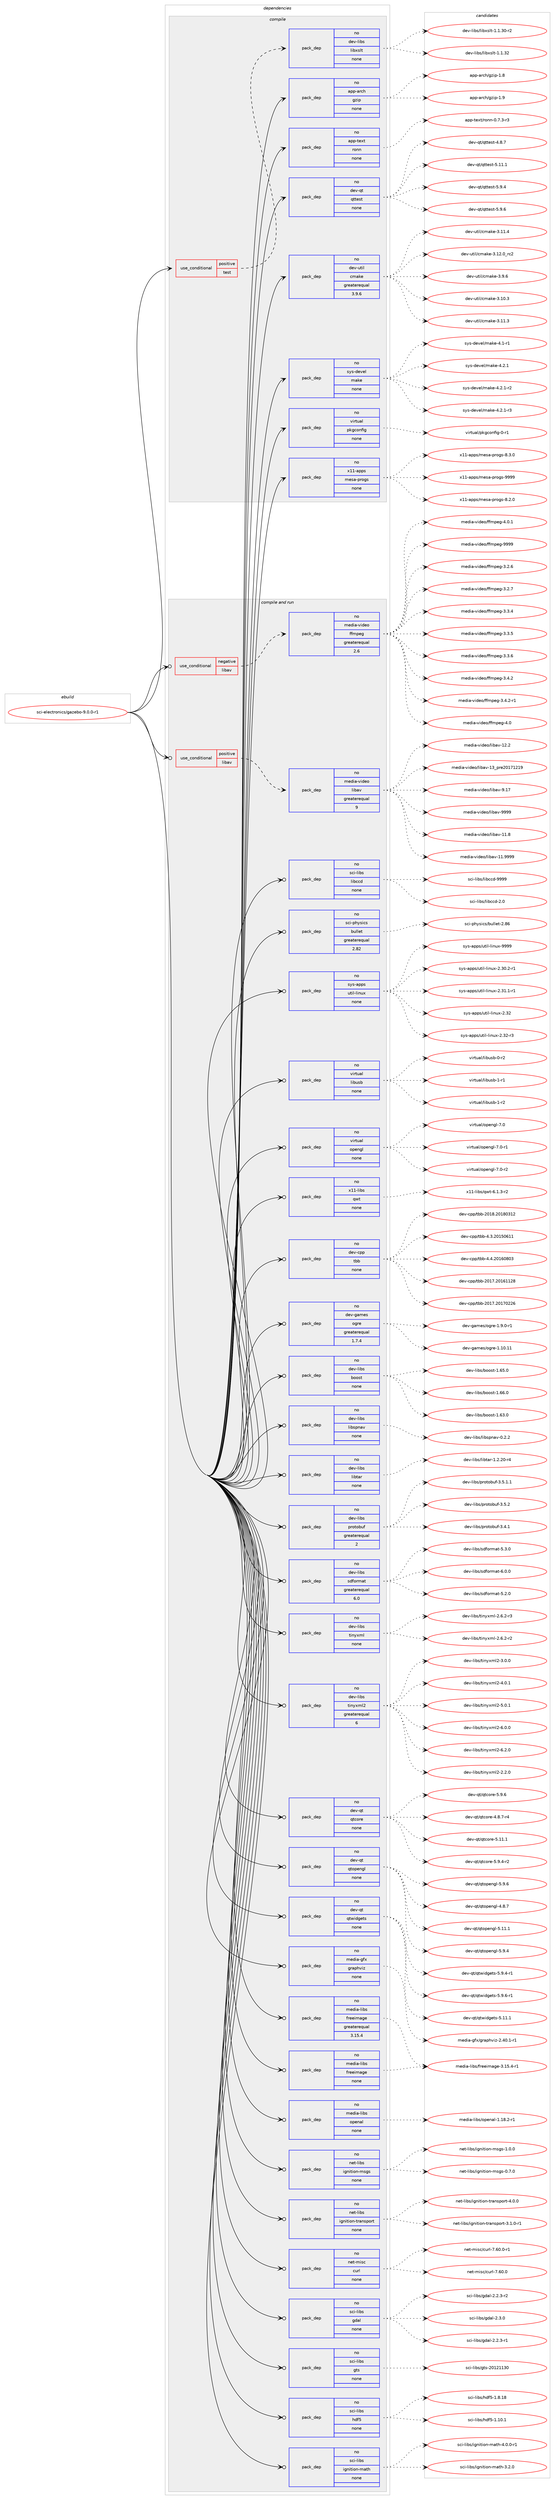 digraph prolog {

# *************
# Graph options
# *************

newrank=true;
concentrate=true;
compound=true;
graph [rankdir=LR,fontname=Helvetica,fontsize=10,ranksep=1.5];#, ranksep=2.5, nodesep=0.2];
edge  [arrowhead=vee];
node  [fontname=Helvetica,fontsize=10];

# **********
# The ebuild
# **********

subgraph cluster_leftcol {
color=gray;
rank=same;
label=<<i>ebuild</i>>;
id [label="sci-electronics/gazebo-9.0.0-r1", color=red, width=4, href="../sci-electronics/gazebo-9.0.0-r1.svg"];
}

# ****************
# The dependencies
# ****************

subgraph cluster_midcol {
color=gray;
label=<<i>dependencies</i>>;
subgraph cluster_compile {
fillcolor="#eeeeee";
style=filled;
label=<<i>compile</i>>;
subgraph cond611 {
dependency2149 [label=<<TABLE BORDER="0" CELLBORDER="1" CELLSPACING="0" CELLPADDING="4"><TR><TD ROWSPAN="3" CELLPADDING="10">use_conditional</TD></TR><TR><TD>positive</TD></TR><TR><TD>test</TD></TR></TABLE>>, shape=none, color=red];
subgraph pack1504 {
dependency2150 [label=<<TABLE BORDER="0" CELLBORDER="1" CELLSPACING="0" CELLPADDING="4" WIDTH="220"><TR><TD ROWSPAN="6" CELLPADDING="30">pack_dep</TD></TR><TR><TD WIDTH="110">no</TD></TR><TR><TD>dev-libs</TD></TR><TR><TD>libxslt</TD></TR><TR><TD>none</TD></TR><TR><TD></TD></TR></TABLE>>, shape=none, color=blue];
}
dependency2149:e -> dependency2150:w [weight=20,style="dashed",arrowhead="vee"];
}
id:e -> dependency2149:w [weight=20,style="solid",arrowhead="vee"];
subgraph pack1505 {
dependency2151 [label=<<TABLE BORDER="0" CELLBORDER="1" CELLSPACING="0" CELLPADDING="4" WIDTH="220"><TR><TD ROWSPAN="6" CELLPADDING="30">pack_dep</TD></TR><TR><TD WIDTH="110">no</TD></TR><TR><TD>app-arch</TD></TR><TR><TD>gzip</TD></TR><TR><TD>none</TD></TR><TR><TD></TD></TR></TABLE>>, shape=none, color=blue];
}
id:e -> dependency2151:w [weight=20,style="solid",arrowhead="vee"];
subgraph pack1506 {
dependency2152 [label=<<TABLE BORDER="0" CELLBORDER="1" CELLSPACING="0" CELLPADDING="4" WIDTH="220"><TR><TD ROWSPAN="6" CELLPADDING="30">pack_dep</TD></TR><TR><TD WIDTH="110">no</TD></TR><TR><TD>app-text</TD></TR><TR><TD>ronn</TD></TR><TR><TD>none</TD></TR><TR><TD></TD></TR></TABLE>>, shape=none, color=blue];
}
id:e -> dependency2152:w [weight=20,style="solid",arrowhead="vee"];
subgraph pack1507 {
dependency2153 [label=<<TABLE BORDER="0" CELLBORDER="1" CELLSPACING="0" CELLPADDING="4" WIDTH="220"><TR><TD ROWSPAN="6" CELLPADDING="30">pack_dep</TD></TR><TR><TD WIDTH="110">no</TD></TR><TR><TD>dev-qt</TD></TR><TR><TD>qttest</TD></TR><TR><TD>none</TD></TR><TR><TD></TD></TR></TABLE>>, shape=none, color=blue];
}
id:e -> dependency2153:w [weight=20,style="solid",arrowhead="vee"];
subgraph pack1508 {
dependency2154 [label=<<TABLE BORDER="0" CELLBORDER="1" CELLSPACING="0" CELLPADDING="4" WIDTH="220"><TR><TD ROWSPAN="6" CELLPADDING="30">pack_dep</TD></TR><TR><TD WIDTH="110">no</TD></TR><TR><TD>dev-util</TD></TR><TR><TD>cmake</TD></TR><TR><TD>greaterequal</TD></TR><TR><TD>3.9.6</TD></TR></TABLE>>, shape=none, color=blue];
}
id:e -> dependency2154:w [weight=20,style="solid",arrowhead="vee"];
subgraph pack1509 {
dependency2155 [label=<<TABLE BORDER="0" CELLBORDER="1" CELLSPACING="0" CELLPADDING="4" WIDTH="220"><TR><TD ROWSPAN="6" CELLPADDING="30">pack_dep</TD></TR><TR><TD WIDTH="110">no</TD></TR><TR><TD>sys-devel</TD></TR><TR><TD>make</TD></TR><TR><TD>none</TD></TR><TR><TD></TD></TR></TABLE>>, shape=none, color=blue];
}
id:e -> dependency2155:w [weight=20,style="solid",arrowhead="vee"];
subgraph pack1510 {
dependency2156 [label=<<TABLE BORDER="0" CELLBORDER="1" CELLSPACING="0" CELLPADDING="4" WIDTH="220"><TR><TD ROWSPAN="6" CELLPADDING="30">pack_dep</TD></TR><TR><TD WIDTH="110">no</TD></TR><TR><TD>virtual</TD></TR><TR><TD>pkgconfig</TD></TR><TR><TD>none</TD></TR><TR><TD></TD></TR></TABLE>>, shape=none, color=blue];
}
id:e -> dependency2156:w [weight=20,style="solid",arrowhead="vee"];
subgraph pack1511 {
dependency2157 [label=<<TABLE BORDER="0" CELLBORDER="1" CELLSPACING="0" CELLPADDING="4" WIDTH="220"><TR><TD ROWSPAN="6" CELLPADDING="30">pack_dep</TD></TR><TR><TD WIDTH="110">no</TD></TR><TR><TD>x11-apps</TD></TR><TR><TD>mesa-progs</TD></TR><TR><TD>none</TD></TR><TR><TD></TD></TR></TABLE>>, shape=none, color=blue];
}
id:e -> dependency2157:w [weight=20,style="solid",arrowhead="vee"];
}
subgraph cluster_compileandrun {
fillcolor="#eeeeee";
style=filled;
label=<<i>compile and run</i>>;
subgraph cond612 {
dependency2158 [label=<<TABLE BORDER="0" CELLBORDER="1" CELLSPACING="0" CELLPADDING="4"><TR><TD ROWSPAN="3" CELLPADDING="10">use_conditional</TD></TR><TR><TD>negative</TD></TR><TR><TD>libav</TD></TR></TABLE>>, shape=none, color=red];
subgraph pack1512 {
dependency2159 [label=<<TABLE BORDER="0" CELLBORDER="1" CELLSPACING="0" CELLPADDING="4" WIDTH="220"><TR><TD ROWSPAN="6" CELLPADDING="30">pack_dep</TD></TR><TR><TD WIDTH="110">no</TD></TR><TR><TD>media-video</TD></TR><TR><TD>ffmpeg</TD></TR><TR><TD>greaterequal</TD></TR><TR><TD>2.6</TD></TR></TABLE>>, shape=none, color=blue];
}
dependency2158:e -> dependency2159:w [weight=20,style="dashed",arrowhead="vee"];
}
id:e -> dependency2158:w [weight=20,style="solid",arrowhead="odotvee"];
subgraph cond613 {
dependency2160 [label=<<TABLE BORDER="0" CELLBORDER="1" CELLSPACING="0" CELLPADDING="4"><TR><TD ROWSPAN="3" CELLPADDING="10">use_conditional</TD></TR><TR><TD>positive</TD></TR><TR><TD>libav</TD></TR></TABLE>>, shape=none, color=red];
subgraph pack1513 {
dependency2161 [label=<<TABLE BORDER="0" CELLBORDER="1" CELLSPACING="0" CELLPADDING="4" WIDTH="220"><TR><TD ROWSPAN="6" CELLPADDING="30">pack_dep</TD></TR><TR><TD WIDTH="110">no</TD></TR><TR><TD>media-video</TD></TR><TR><TD>libav</TD></TR><TR><TD>greaterequal</TD></TR><TR><TD>9</TD></TR></TABLE>>, shape=none, color=blue];
}
dependency2160:e -> dependency2161:w [weight=20,style="dashed",arrowhead="vee"];
}
id:e -> dependency2160:w [weight=20,style="solid",arrowhead="odotvee"];
subgraph pack1514 {
dependency2162 [label=<<TABLE BORDER="0" CELLBORDER="1" CELLSPACING="0" CELLPADDING="4" WIDTH="220"><TR><TD ROWSPAN="6" CELLPADDING="30">pack_dep</TD></TR><TR><TD WIDTH="110">no</TD></TR><TR><TD>dev-cpp</TD></TR><TR><TD>tbb</TD></TR><TR><TD>none</TD></TR><TR><TD></TD></TR></TABLE>>, shape=none, color=blue];
}
id:e -> dependency2162:w [weight=20,style="solid",arrowhead="odotvee"];
subgraph pack1515 {
dependency2163 [label=<<TABLE BORDER="0" CELLBORDER="1" CELLSPACING="0" CELLPADDING="4" WIDTH="220"><TR><TD ROWSPAN="6" CELLPADDING="30">pack_dep</TD></TR><TR><TD WIDTH="110">no</TD></TR><TR><TD>dev-games</TD></TR><TR><TD>ogre</TD></TR><TR><TD>greaterequal</TD></TR><TR><TD>1.7.4</TD></TR></TABLE>>, shape=none, color=blue];
}
id:e -> dependency2163:w [weight=20,style="solid",arrowhead="odotvee"];
subgraph pack1516 {
dependency2164 [label=<<TABLE BORDER="0" CELLBORDER="1" CELLSPACING="0" CELLPADDING="4" WIDTH="220"><TR><TD ROWSPAN="6" CELLPADDING="30">pack_dep</TD></TR><TR><TD WIDTH="110">no</TD></TR><TR><TD>dev-libs</TD></TR><TR><TD>boost</TD></TR><TR><TD>none</TD></TR><TR><TD></TD></TR></TABLE>>, shape=none, color=blue];
}
id:e -> dependency2164:w [weight=20,style="solid",arrowhead="odotvee"];
subgraph pack1517 {
dependency2165 [label=<<TABLE BORDER="0" CELLBORDER="1" CELLSPACING="0" CELLPADDING="4" WIDTH="220"><TR><TD ROWSPAN="6" CELLPADDING="30">pack_dep</TD></TR><TR><TD WIDTH="110">no</TD></TR><TR><TD>dev-libs</TD></TR><TR><TD>libspnav</TD></TR><TR><TD>none</TD></TR><TR><TD></TD></TR></TABLE>>, shape=none, color=blue];
}
id:e -> dependency2165:w [weight=20,style="solid",arrowhead="odotvee"];
subgraph pack1518 {
dependency2166 [label=<<TABLE BORDER="0" CELLBORDER="1" CELLSPACING="0" CELLPADDING="4" WIDTH="220"><TR><TD ROWSPAN="6" CELLPADDING="30">pack_dep</TD></TR><TR><TD WIDTH="110">no</TD></TR><TR><TD>dev-libs</TD></TR><TR><TD>libtar</TD></TR><TR><TD>none</TD></TR><TR><TD></TD></TR></TABLE>>, shape=none, color=blue];
}
id:e -> dependency2166:w [weight=20,style="solid",arrowhead="odotvee"];
subgraph pack1519 {
dependency2167 [label=<<TABLE BORDER="0" CELLBORDER="1" CELLSPACING="0" CELLPADDING="4" WIDTH="220"><TR><TD ROWSPAN="6" CELLPADDING="30">pack_dep</TD></TR><TR><TD WIDTH="110">no</TD></TR><TR><TD>dev-libs</TD></TR><TR><TD>protobuf</TD></TR><TR><TD>greaterequal</TD></TR><TR><TD>2</TD></TR></TABLE>>, shape=none, color=blue];
}
id:e -> dependency2167:w [weight=20,style="solid",arrowhead="odotvee"];
subgraph pack1520 {
dependency2168 [label=<<TABLE BORDER="0" CELLBORDER="1" CELLSPACING="0" CELLPADDING="4" WIDTH="220"><TR><TD ROWSPAN="6" CELLPADDING="30">pack_dep</TD></TR><TR><TD WIDTH="110">no</TD></TR><TR><TD>dev-libs</TD></TR><TR><TD>sdformat</TD></TR><TR><TD>greaterequal</TD></TR><TR><TD>6.0</TD></TR></TABLE>>, shape=none, color=blue];
}
id:e -> dependency2168:w [weight=20,style="solid",arrowhead="odotvee"];
subgraph pack1521 {
dependency2169 [label=<<TABLE BORDER="0" CELLBORDER="1" CELLSPACING="0" CELLPADDING="4" WIDTH="220"><TR><TD ROWSPAN="6" CELLPADDING="30">pack_dep</TD></TR><TR><TD WIDTH="110">no</TD></TR><TR><TD>dev-libs</TD></TR><TR><TD>tinyxml</TD></TR><TR><TD>none</TD></TR><TR><TD></TD></TR></TABLE>>, shape=none, color=blue];
}
id:e -> dependency2169:w [weight=20,style="solid",arrowhead="odotvee"];
subgraph pack1522 {
dependency2170 [label=<<TABLE BORDER="0" CELLBORDER="1" CELLSPACING="0" CELLPADDING="4" WIDTH="220"><TR><TD ROWSPAN="6" CELLPADDING="30">pack_dep</TD></TR><TR><TD WIDTH="110">no</TD></TR><TR><TD>dev-libs</TD></TR><TR><TD>tinyxml2</TD></TR><TR><TD>greaterequal</TD></TR><TR><TD>6</TD></TR></TABLE>>, shape=none, color=blue];
}
id:e -> dependency2170:w [weight=20,style="solid",arrowhead="odotvee"];
subgraph pack1523 {
dependency2171 [label=<<TABLE BORDER="0" CELLBORDER="1" CELLSPACING="0" CELLPADDING="4" WIDTH="220"><TR><TD ROWSPAN="6" CELLPADDING="30">pack_dep</TD></TR><TR><TD WIDTH="110">no</TD></TR><TR><TD>dev-qt</TD></TR><TR><TD>qtcore</TD></TR><TR><TD>none</TD></TR><TR><TD></TD></TR></TABLE>>, shape=none, color=blue];
}
id:e -> dependency2171:w [weight=20,style="solid",arrowhead="odotvee"];
subgraph pack1524 {
dependency2172 [label=<<TABLE BORDER="0" CELLBORDER="1" CELLSPACING="0" CELLPADDING="4" WIDTH="220"><TR><TD ROWSPAN="6" CELLPADDING="30">pack_dep</TD></TR><TR><TD WIDTH="110">no</TD></TR><TR><TD>dev-qt</TD></TR><TR><TD>qtopengl</TD></TR><TR><TD>none</TD></TR><TR><TD></TD></TR></TABLE>>, shape=none, color=blue];
}
id:e -> dependency2172:w [weight=20,style="solid",arrowhead="odotvee"];
subgraph pack1525 {
dependency2173 [label=<<TABLE BORDER="0" CELLBORDER="1" CELLSPACING="0" CELLPADDING="4" WIDTH="220"><TR><TD ROWSPAN="6" CELLPADDING="30">pack_dep</TD></TR><TR><TD WIDTH="110">no</TD></TR><TR><TD>dev-qt</TD></TR><TR><TD>qtwidgets</TD></TR><TR><TD>none</TD></TR><TR><TD></TD></TR></TABLE>>, shape=none, color=blue];
}
id:e -> dependency2173:w [weight=20,style="solid",arrowhead="odotvee"];
subgraph pack1526 {
dependency2174 [label=<<TABLE BORDER="0" CELLBORDER="1" CELLSPACING="0" CELLPADDING="4" WIDTH="220"><TR><TD ROWSPAN="6" CELLPADDING="30">pack_dep</TD></TR><TR><TD WIDTH="110">no</TD></TR><TR><TD>media-gfx</TD></TR><TR><TD>graphviz</TD></TR><TR><TD>none</TD></TR><TR><TD></TD></TR></TABLE>>, shape=none, color=blue];
}
id:e -> dependency2174:w [weight=20,style="solid",arrowhead="odotvee"];
subgraph pack1527 {
dependency2175 [label=<<TABLE BORDER="0" CELLBORDER="1" CELLSPACING="0" CELLPADDING="4" WIDTH="220"><TR><TD ROWSPAN="6" CELLPADDING="30">pack_dep</TD></TR><TR><TD WIDTH="110">no</TD></TR><TR><TD>media-libs</TD></TR><TR><TD>freeimage</TD></TR><TR><TD>greaterequal</TD></TR><TR><TD>3.15.4</TD></TR></TABLE>>, shape=none, color=blue];
}
id:e -> dependency2175:w [weight=20,style="solid",arrowhead="odotvee"];
subgraph pack1528 {
dependency2176 [label=<<TABLE BORDER="0" CELLBORDER="1" CELLSPACING="0" CELLPADDING="4" WIDTH="220"><TR><TD ROWSPAN="6" CELLPADDING="30">pack_dep</TD></TR><TR><TD WIDTH="110">no</TD></TR><TR><TD>media-libs</TD></TR><TR><TD>freeimage</TD></TR><TR><TD>none</TD></TR><TR><TD></TD></TR></TABLE>>, shape=none, color=blue];
}
id:e -> dependency2176:w [weight=20,style="solid",arrowhead="odotvee"];
subgraph pack1529 {
dependency2177 [label=<<TABLE BORDER="0" CELLBORDER="1" CELLSPACING="0" CELLPADDING="4" WIDTH="220"><TR><TD ROWSPAN="6" CELLPADDING="30">pack_dep</TD></TR><TR><TD WIDTH="110">no</TD></TR><TR><TD>media-libs</TD></TR><TR><TD>openal</TD></TR><TR><TD>none</TD></TR><TR><TD></TD></TR></TABLE>>, shape=none, color=blue];
}
id:e -> dependency2177:w [weight=20,style="solid",arrowhead="odotvee"];
subgraph pack1530 {
dependency2178 [label=<<TABLE BORDER="0" CELLBORDER="1" CELLSPACING="0" CELLPADDING="4" WIDTH="220"><TR><TD ROWSPAN="6" CELLPADDING="30">pack_dep</TD></TR><TR><TD WIDTH="110">no</TD></TR><TR><TD>net-libs</TD></TR><TR><TD>ignition-msgs</TD></TR><TR><TD>none</TD></TR><TR><TD></TD></TR></TABLE>>, shape=none, color=blue];
}
id:e -> dependency2178:w [weight=20,style="solid",arrowhead="odotvee"];
subgraph pack1531 {
dependency2179 [label=<<TABLE BORDER="0" CELLBORDER="1" CELLSPACING="0" CELLPADDING="4" WIDTH="220"><TR><TD ROWSPAN="6" CELLPADDING="30">pack_dep</TD></TR><TR><TD WIDTH="110">no</TD></TR><TR><TD>net-libs</TD></TR><TR><TD>ignition-transport</TD></TR><TR><TD>none</TD></TR><TR><TD></TD></TR></TABLE>>, shape=none, color=blue];
}
id:e -> dependency2179:w [weight=20,style="solid",arrowhead="odotvee"];
subgraph pack1532 {
dependency2180 [label=<<TABLE BORDER="0" CELLBORDER="1" CELLSPACING="0" CELLPADDING="4" WIDTH="220"><TR><TD ROWSPAN="6" CELLPADDING="30">pack_dep</TD></TR><TR><TD WIDTH="110">no</TD></TR><TR><TD>net-misc</TD></TR><TR><TD>curl</TD></TR><TR><TD>none</TD></TR><TR><TD></TD></TR></TABLE>>, shape=none, color=blue];
}
id:e -> dependency2180:w [weight=20,style="solid",arrowhead="odotvee"];
subgraph pack1533 {
dependency2181 [label=<<TABLE BORDER="0" CELLBORDER="1" CELLSPACING="0" CELLPADDING="4" WIDTH="220"><TR><TD ROWSPAN="6" CELLPADDING="30">pack_dep</TD></TR><TR><TD WIDTH="110">no</TD></TR><TR><TD>sci-libs</TD></TR><TR><TD>gdal</TD></TR><TR><TD>none</TD></TR><TR><TD></TD></TR></TABLE>>, shape=none, color=blue];
}
id:e -> dependency2181:w [weight=20,style="solid",arrowhead="odotvee"];
subgraph pack1534 {
dependency2182 [label=<<TABLE BORDER="0" CELLBORDER="1" CELLSPACING="0" CELLPADDING="4" WIDTH="220"><TR><TD ROWSPAN="6" CELLPADDING="30">pack_dep</TD></TR><TR><TD WIDTH="110">no</TD></TR><TR><TD>sci-libs</TD></TR><TR><TD>gts</TD></TR><TR><TD>none</TD></TR><TR><TD></TD></TR></TABLE>>, shape=none, color=blue];
}
id:e -> dependency2182:w [weight=20,style="solid",arrowhead="odotvee"];
subgraph pack1535 {
dependency2183 [label=<<TABLE BORDER="0" CELLBORDER="1" CELLSPACING="0" CELLPADDING="4" WIDTH="220"><TR><TD ROWSPAN="6" CELLPADDING="30">pack_dep</TD></TR><TR><TD WIDTH="110">no</TD></TR><TR><TD>sci-libs</TD></TR><TR><TD>hdf5</TD></TR><TR><TD>none</TD></TR><TR><TD></TD></TR></TABLE>>, shape=none, color=blue];
}
id:e -> dependency2183:w [weight=20,style="solid",arrowhead="odotvee"];
subgraph pack1536 {
dependency2184 [label=<<TABLE BORDER="0" CELLBORDER="1" CELLSPACING="0" CELLPADDING="4" WIDTH="220"><TR><TD ROWSPAN="6" CELLPADDING="30">pack_dep</TD></TR><TR><TD WIDTH="110">no</TD></TR><TR><TD>sci-libs</TD></TR><TR><TD>ignition-math</TD></TR><TR><TD>none</TD></TR><TR><TD></TD></TR></TABLE>>, shape=none, color=blue];
}
id:e -> dependency2184:w [weight=20,style="solid",arrowhead="odotvee"];
subgraph pack1537 {
dependency2185 [label=<<TABLE BORDER="0" CELLBORDER="1" CELLSPACING="0" CELLPADDING="4" WIDTH="220"><TR><TD ROWSPAN="6" CELLPADDING="30">pack_dep</TD></TR><TR><TD WIDTH="110">no</TD></TR><TR><TD>sci-libs</TD></TR><TR><TD>libccd</TD></TR><TR><TD>none</TD></TR><TR><TD></TD></TR></TABLE>>, shape=none, color=blue];
}
id:e -> dependency2185:w [weight=20,style="solid",arrowhead="odotvee"];
subgraph pack1538 {
dependency2186 [label=<<TABLE BORDER="0" CELLBORDER="1" CELLSPACING="0" CELLPADDING="4" WIDTH="220"><TR><TD ROWSPAN="6" CELLPADDING="30">pack_dep</TD></TR><TR><TD WIDTH="110">no</TD></TR><TR><TD>sci-physics</TD></TR><TR><TD>bullet</TD></TR><TR><TD>greaterequal</TD></TR><TR><TD>2.82</TD></TR></TABLE>>, shape=none, color=blue];
}
id:e -> dependency2186:w [weight=20,style="solid",arrowhead="odotvee"];
subgraph pack1539 {
dependency2187 [label=<<TABLE BORDER="0" CELLBORDER="1" CELLSPACING="0" CELLPADDING="4" WIDTH="220"><TR><TD ROWSPAN="6" CELLPADDING="30">pack_dep</TD></TR><TR><TD WIDTH="110">no</TD></TR><TR><TD>sys-apps</TD></TR><TR><TD>util-linux</TD></TR><TR><TD>none</TD></TR><TR><TD></TD></TR></TABLE>>, shape=none, color=blue];
}
id:e -> dependency2187:w [weight=20,style="solid",arrowhead="odotvee"];
subgraph pack1540 {
dependency2188 [label=<<TABLE BORDER="0" CELLBORDER="1" CELLSPACING="0" CELLPADDING="4" WIDTH="220"><TR><TD ROWSPAN="6" CELLPADDING="30">pack_dep</TD></TR><TR><TD WIDTH="110">no</TD></TR><TR><TD>virtual</TD></TR><TR><TD>libusb</TD></TR><TR><TD>none</TD></TR><TR><TD></TD></TR></TABLE>>, shape=none, color=blue];
}
id:e -> dependency2188:w [weight=20,style="solid",arrowhead="odotvee"];
subgraph pack1541 {
dependency2189 [label=<<TABLE BORDER="0" CELLBORDER="1" CELLSPACING="0" CELLPADDING="4" WIDTH="220"><TR><TD ROWSPAN="6" CELLPADDING="30">pack_dep</TD></TR><TR><TD WIDTH="110">no</TD></TR><TR><TD>virtual</TD></TR><TR><TD>opengl</TD></TR><TR><TD>none</TD></TR><TR><TD></TD></TR></TABLE>>, shape=none, color=blue];
}
id:e -> dependency2189:w [weight=20,style="solid",arrowhead="odotvee"];
subgraph pack1542 {
dependency2190 [label=<<TABLE BORDER="0" CELLBORDER="1" CELLSPACING="0" CELLPADDING="4" WIDTH="220"><TR><TD ROWSPAN="6" CELLPADDING="30">pack_dep</TD></TR><TR><TD WIDTH="110">no</TD></TR><TR><TD>x11-libs</TD></TR><TR><TD>qwt</TD></TR><TR><TD>none</TD></TR><TR><TD></TD></TR></TABLE>>, shape=none, color=blue];
}
id:e -> dependency2190:w [weight=20,style="solid",arrowhead="odotvee"];
}
subgraph cluster_run {
fillcolor="#eeeeee";
style=filled;
label=<<i>run</i>>;
}
}

# **************
# The candidates
# **************

subgraph cluster_choices {
rank=same;
color=gray;
label=<<i>candidates</i>>;

subgraph choice1504 {
color=black;
nodesep=1;
choice10010111845108105981154710810598120115108116454946494651484511450 [label="dev-libs/libxslt-1.1.30-r2", color=red, width=4,href="../dev-libs/libxslt-1.1.30-r2.svg"];
choice1001011184510810598115471081059812011510811645494649465150 [label="dev-libs/libxslt-1.1.32", color=red, width=4,href="../dev-libs/libxslt-1.1.32.svg"];
dependency2150:e -> choice10010111845108105981154710810598120115108116454946494651484511450:w [style=dotted,weight="100"];
dependency2150:e -> choice1001011184510810598115471081059812011510811645494649465150:w [style=dotted,weight="100"];
}
subgraph choice1505 {
color=black;
nodesep=1;
choice971121124597114991044710312210511245494656 [label="app-arch/gzip-1.8", color=red, width=4,href="../app-arch/gzip-1.8.svg"];
choice971121124597114991044710312210511245494657 [label="app-arch/gzip-1.9", color=red, width=4,href="../app-arch/gzip-1.9.svg"];
dependency2151:e -> choice971121124597114991044710312210511245494656:w [style=dotted,weight="100"];
dependency2151:e -> choice971121124597114991044710312210511245494657:w [style=dotted,weight="100"];
}
subgraph choice1506 {
color=black;
nodesep=1;
choice9711211245116101120116471141111101104548465546514511451 [label="app-text/ronn-0.7.3-r3", color=red, width=4,href="../app-text/ronn-0.7.3-r3.svg"];
dependency2152:e -> choice9711211245116101120116471141111101104548465546514511451:w [style=dotted,weight="100"];
}
subgraph choice1507 {
color=black;
nodesep=1;
choice1001011184511311647113116116101115116455246564655 [label="dev-qt/qttest-4.8.7", color=red, width=4,href="../dev-qt/qttest-4.8.7.svg"];
choice100101118451131164711311611610111511645534649494649 [label="dev-qt/qttest-5.11.1", color=red, width=4,href="../dev-qt/qttest-5.11.1.svg"];
choice1001011184511311647113116116101115116455346574652 [label="dev-qt/qttest-5.9.4", color=red, width=4,href="../dev-qt/qttest-5.9.4.svg"];
choice1001011184511311647113116116101115116455346574654 [label="dev-qt/qttest-5.9.6", color=red, width=4,href="../dev-qt/qttest-5.9.6.svg"];
dependency2153:e -> choice1001011184511311647113116116101115116455246564655:w [style=dotted,weight="100"];
dependency2153:e -> choice100101118451131164711311611610111511645534649494649:w [style=dotted,weight="100"];
dependency2153:e -> choice1001011184511311647113116116101115116455346574652:w [style=dotted,weight="100"];
dependency2153:e -> choice1001011184511311647113116116101115116455346574654:w [style=dotted,weight="100"];
}
subgraph choice1508 {
color=black;
nodesep=1;
choice1001011184511711610510847991099710710145514649484651 [label="dev-util/cmake-3.10.3", color=red, width=4,href="../dev-util/cmake-3.10.3.svg"];
choice1001011184511711610510847991099710710145514649494651 [label="dev-util/cmake-3.11.3", color=red, width=4,href="../dev-util/cmake-3.11.3.svg"];
choice1001011184511711610510847991099710710145514649494652 [label="dev-util/cmake-3.11.4", color=red, width=4,href="../dev-util/cmake-3.11.4.svg"];
choice1001011184511711610510847991099710710145514649504648951149950 [label="dev-util/cmake-3.12.0_rc2", color=red, width=4,href="../dev-util/cmake-3.12.0_rc2.svg"];
choice10010111845117116105108479910997107101455146574654 [label="dev-util/cmake-3.9.6", color=red, width=4,href="../dev-util/cmake-3.9.6.svg"];
dependency2154:e -> choice1001011184511711610510847991099710710145514649484651:w [style=dotted,weight="100"];
dependency2154:e -> choice1001011184511711610510847991099710710145514649494651:w [style=dotted,weight="100"];
dependency2154:e -> choice1001011184511711610510847991099710710145514649494652:w [style=dotted,weight="100"];
dependency2154:e -> choice1001011184511711610510847991099710710145514649504648951149950:w [style=dotted,weight="100"];
dependency2154:e -> choice10010111845117116105108479910997107101455146574654:w [style=dotted,weight="100"];
}
subgraph choice1509 {
color=black;
nodesep=1;
choice115121115451001011181011084710997107101455246494511449 [label="sys-devel/make-4.1-r1", color=red, width=4,href="../sys-devel/make-4.1-r1.svg"];
choice115121115451001011181011084710997107101455246504649 [label="sys-devel/make-4.2.1", color=red, width=4,href="../sys-devel/make-4.2.1.svg"];
choice1151211154510010111810110847109971071014552465046494511450 [label="sys-devel/make-4.2.1-r2", color=red, width=4,href="../sys-devel/make-4.2.1-r2.svg"];
choice1151211154510010111810110847109971071014552465046494511451 [label="sys-devel/make-4.2.1-r3", color=red, width=4,href="../sys-devel/make-4.2.1-r3.svg"];
dependency2155:e -> choice115121115451001011181011084710997107101455246494511449:w [style=dotted,weight="100"];
dependency2155:e -> choice115121115451001011181011084710997107101455246504649:w [style=dotted,weight="100"];
dependency2155:e -> choice1151211154510010111810110847109971071014552465046494511450:w [style=dotted,weight="100"];
dependency2155:e -> choice1151211154510010111810110847109971071014552465046494511451:w [style=dotted,weight="100"];
}
subgraph choice1510 {
color=black;
nodesep=1;
choice11810511411611797108471121071039911111010210510345484511449 [label="virtual/pkgconfig-0-r1", color=red, width=4,href="../virtual/pkgconfig-0-r1.svg"];
dependency2156:e -> choice11810511411611797108471121071039911111010210510345484511449:w [style=dotted,weight="100"];
}
subgraph choice1511 {
color=black;
nodesep=1;
choice12049494597112112115471091011159745112114111103115455646504648 [label="x11-apps/mesa-progs-8.2.0", color=red, width=4,href="../x11-apps/mesa-progs-8.2.0.svg"];
choice12049494597112112115471091011159745112114111103115455646514648 [label="x11-apps/mesa-progs-8.3.0", color=red, width=4,href="../x11-apps/mesa-progs-8.3.0.svg"];
choice120494945971121121154710910111597451121141111031154557575757 [label="x11-apps/mesa-progs-9999", color=red, width=4,href="../x11-apps/mesa-progs-9999.svg"];
dependency2157:e -> choice12049494597112112115471091011159745112114111103115455646504648:w [style=dotted,weight="100"];
dependency2157:e -> choice12049494597112112115471091011159745112114111103115455646514648:w [style=dotted,weight="100"];
dependency2157:e -> choice120494945971121121154710910111597451121141111031154557575757:w [style=dotted,weight="100"];
}
subgraph choice1512 {
color=black;
nodesep=1;
choice109101100105974511810510010111147102102109112101103455146504654 [label="media-video/ffmpeg-3.2.6", color=red, width=4,href="../media-video/ffmpeg-3.2.6.svg"];
choice109101100105974511810510010111147102102109112101103455146504655 [label="media-video/ffmpeg-3.2.7", color=red, width=4,href="../media-video/ffmpeg-3.2.7.svg"];
choice109101100105974511810510010111147102102109112101103455146514652 [label="media-video/ffmpeg-3.3.4", color=red, width=4,href="../media-video/ffmpeg-3.3.4.svg"];
choice109101100105974511810510010111147102102109112101103455146514653 [label="media-video/ffmpeg-3.3.5", color=red, width=4,href="../media-video/ffmpeg-3.3.5.svg"];
choice109101100105974511810510010111147102102109112101103455146514654 [label="media-video/ffmpeg-3.3.6", color=red, width=4,href="../media-video/ffmpeg-3.3.6.svg"];
choice109101100105974511810510010111147102102109112101103455146524650 [label="media-video/ffmpeg-3.4.2", color=red, width=4,href="../media-video/ffmpeg-3.4.2.svg"];
choice1091011001059745118105100101111471021021091121011034551465246504511449 [label="media-video/ffmpeg-3.4.2-r1", color=red, width=4,href="../media-video/ffmpeg-3.4.2-r1.svg"];
choice10910110010597451181051001011114710210210911210110345524648 [label="media-video/ffmpeg-4.0", color=red, width=4,href="../media-video/ffmpeg-4.0.svg"];
choice109101100105974511810510010111147102102109112101103455246484649 [label="media-video/ffmpeg-4.0.1", color=red, width=4,href="../media-video/ffmpeg-4.0.1.svg"];
choice1091011001059745118105100101111471021021091121011034557575757 [label="media-video/ffmpeg-9999", color=red, width=4,href="../media-video/ffmpeg-9999.svg"];
dependency2159:e -> choice109101100105974511810510010111147102102109112101103455146504654:w [style=dotted,weight="100"];
dependency2159:e -> choice109101100105974511810510010111147102102109112101103455146504655:w [style=dotted,weight="100"];
dependency2159:e -> choice109101100105974511810510010111147102102109112101103455146514652:w [style=dotted,weight="100"];
dependency2159:e -> choice109101100105974511810510010111147102102109112101103455146514653:w [style=dotted,weight="100"];
dependency2159:e -> choice109101100105974511810510010111147102102109112101103455146514654:w [style=dotted,weight="100"];
dependency2159:e -> choice109101100105974511810510010111147102102109112101103455146524650:w [style=dotted,weight="100"];
dependency2159:e -> choice1091011001059745118105100101111471021021091121011034551465246504511449:w [style=dotted,weight="100"];
dependency2159:e -> choice10910110010597451181051001011114710210210911210110345524648:w [style=dotted,weight="100"];
dependency2159:e -> choice109101100105974511810510010111147102102109112101103455246484649:w [style=dotted,weight="100"];
dependency2159:e -> choice1091011001059745118105100101111471021021091121011034557575757:w [style=dotted,weight="100"];
}
subgraph choice1513 {
color=black;
nodesep=1;
choice10910110010597451181051001011114710810598971184549494656 [label="media-video/libav-11.8", color=red, width=4,href="../media-video/libav-11.8.svg"];
choice10910110010597451181051001011114710810598971184549494657575757 [label="media-video/libav-11.9999", color=red, width=4,href="../media-video/libav-11.9999.svg"];
choice10910110010597451181051001011114710810598971184549504650 [label="media-video/libav-12.2", color=red, width=4,href="../media-video/libav-12.2.svg"];
choice1091011001059745118105100101111471081059897118454951951121141015048495549504957 [label="media-video/libav-13_pre20171219", color=red, width=4,href="../media-video/libav-13_pre20171219.svg"];
choice10910110010597451181051001011114710810598971184557464955 [label="media-video/libav-9.17", color=red, width=4,href="../media-video/libav-9.17.svg"];
choice10910110010597451181051001011114710810598971184557575757 [label="media-video/libav-9999", color=red, width=4,href="../media-video/libav-9999.svg"];
dependency2161:e -> choice10910110010597451181051001011114710810598971184549494656:w [style=dotted,weight="100"];
dependency2161:e -> choice10910110010597451181051001011114710810598971184549494657575757:w [style=dotted,weight="100"];
dependency2161:e -> choice10910110010597451181051001011114710810598971184549504650:w [style=dotted,weight="100"];
dependency2161:e -> choice1091011001059745118105100101111471081059897118454951951121141015048495549504957:w [style=dotted,weight="100"];
dependency2161:e -> choice10910110010597451181051001011114710810598971184557464955:w [style=dotted,weight="100"];
dependency2161:e -> choice10910110010597451181051001011114710810598971184557575757:w [style=dotted,weight="100"];
}
subgraph choice1514 {
color=black;
nodesep=1;
choice10010111845991121124711698984550484955465048495449495056 [label="dev-cpp/tbb-2017.20161128", color=red, width=4,href="../dev-cpp/tbb-2017.20161128.svg"];
choice10010111845991121124711698984550484955465048495548505054 [label="dev-cpp/tbb-2017.20170226", color=red, width=4,href="../dev-cpp/tbb-2017.20170226.svg"];
choice10010111845991121124711698984550484956465048495648514950 [label="dev-cpp/tbb-2018.20180312", color=red, width=4,href="../dev-cpp/tbb-2018.20180312.svg"];
choice100101118459911211247116989845524651465048495348544949 [label="dev-cpp/tbb-4.3.20150611", color=red, width=4,href="../dev-cpp/tbb-4.3.20150611.svg"];
choice100101118459911211247116989845524652465048495448564851 [label="dev-cpp/tbb-4.4.20160803", color=red, width=4,href="../dev-cpp/tbb-4.4.20160803.svg"];
dependency2162:e -> choice10010111845991121124711698984550484955465048495449495056:w [style=dotted,weight="100"];
dependency2162:e -> choice10010111845991121124711698984550484955465048495548505054:w [style=dotted,weight="100"];
dependency2162:e -> choice10010111845991121124711698984550484956465048495648514950:w [style=dotted,weight="100"];
dependency2162:e -> choice100101118459911211247116989845524651465048495348544949:w [style=dotted,weight="100"];
dependency2162:e -> choice100101118459911211247116989845524652465048495448564851:w [style=dotted,weight="100"];
}
subgraph choice1515 {
color=black;
nodesep=1;
choice1001011184510397109101115471111031141014549464948464949 [label="dev-games/ogre-1.10.11", color=red, width=4,href="../dev-games/ogre-1.10.11.svg"];
choice1001011184510397109101115471111031141014549465746484511449 [label="dev-games/ogre-1.9.0-r1", color=red, width=4,href="../dev-games/ogre-1.9.0-r1.svg"];
dependency2163:e -> choice1001011184510397109101115471111031141014549464948464949:w [style=dotted,weight="100"];
dependency2163:e -> choice1001011184510397109101115471111031141014549465746484511449:w [style=dotted,weight="100"];
}
subgraph choice1516 {
color=black;
nodesep=1;
choice1001011184510810598115479811111111511645494654514648 [label="dev-libs/boost-1.63.0", color=red, width=4,href="../dev-libs/boost-1.63.0.svg"];
choice1001011184510810598115479811111111511645494654534648 [label="dev-libs/boost-1.65.0", color=red, width=4,href="../dev-libs/boost-1.65.0.svg"];
choice1001011184510810598115479811111111511645494654544648 [label="dev-libs/boost-1.66.0", color=red, width=4,href="../dev-libs/boost-1.66.0.svg"];
dependency2164:e -> choice1001011184510810598115479811111111511645494654514648:w [style=dotted,weight="100"];
dependency2164:e -> choice1001011184510810598115479811111111511645494654534648:w [style=dotted,weight="100"];
dependency2164:e -> choice1001011184510810598115479811111111511645494654544648:w [style=dotted,weight="100"];
}
subgraph choice1517 {
color=black;
nodesep=1;
choice1001011184510810598115471081059811511211097118454846504650 [label="dev-libs/libspnav-0.2.2", color=red, width=4,href="../dev-libs/libspnav-0.2.2.svg"];
dependency2165:e -> choice1001011184510810598115471081059811511211097118454846504650:w [style=dotted,weight="100"];
}
subgraph choice1518 {
color=black;
nodesep=1;
choice1001011184510810598115471081059811697114454946504650484511452 [label="dev-libs/libtar-1.2.20-r4", color=red, width=4,href="../dev-libs/libtar-1.2.20-r4.svg"];
dependency2166:e -> choice1001011184510810598115471081059811697114454946504650484511452:w [style=dotted,weight="100"];
}
subgraph choice1519 {
color=black;
nodesep=1;
choice10010111845108105981154711211411111611198117102455146524649 [label="dev-libs/protobuf-3.4.1", color=red, width=4,href="../dev-libs/protobuf-3.4.1.svg"];
choice100101118451081059811547112114111116111981171024551465346494649 [label="dev-libs/protobuf-3.5.1.1", color=red, width=4,href="../dev-libs/protobuf-3.5.1.1.svg"];
choice10010111845108105981154711211411111611198117102455146534650 [label="dev-libs/protobuf-3.5.2", color=red, width=4,href="../dev-libs/protobuf-3.5.2.svg"];
dependency2167:e -> choice10010111845108105981154711211411111611198117102455146524649:w [style=dotted,weight="100"];
dependency2167:e -> choice100101118451081059811547112114111116111981171024551465346494649:w [style=dotted,weight="100"];
dependency2167:e -> choice10010111845108105981154711211411111611198117102455146534650:w [style=dotted,weight="100"];
}
subgraph choice1520 {
color=black;
nodesep=1;
choice10010111845108105981154711510010211111410997116455346504648 [label="dev-libs/sdformat-5.2.0", color=red, width=4,href="../dev-libs/sdformat-5.2.0.svg"];
choice10010111845108105981154711510010211111410997116455346514648 [label="dev-libs/sdformat-5.3.0", color=red, width=4,href="../dev-libs/sdformat-5.3.0.svg"];
choice10010111845108105981154711510010211111410997116455446484648 [label="dev-libs/sdformat-6.0.0", color=red, width=4,href="../dev-libs/sdformat-6.0.0.svg"];
dependency2168:e -> choice10010111845108105981154711510010211111410997116455346504648:w [style=dotted,weight="100"];
dependency2168:e -> choice10010111845108105981154711510010211111410997116455346514648:w [style=dotted,weight="100"];
dependency2168:e -> choice10010111845108105981154711510010211111410997116455446484648:w [style=dotted,weight="100"];
}
subgraph choice1521 {
color=black;
nodesep=1;
choice1001011184510810598115471161051101211201091084550465446504511450 [label="dev-libs/tinyxml-2.6.2-r2", color=red, width=4,href="../dev-libs/tinyxml-2.6.2-r2.svg"];
choice1001011184510810598115471161051101211201091084550465446504511451 [label="dev-libs/tinyxml-2.6.2-r3", color=red, width=4,href="../dev-libs/tinyxml-2.6.2-r3.svg"];
dependency2169:e -> choice1001011184510810598115471161051101211201091084550465446504511450:w [style=dotted,weight="100"];
dependency2169:e -> choice1001011184510810598115471161051101211201091084550465446504511451:w [style=dotted,weight="100"];
}
subgraph choice1522 {
color=black;
nodesep=1;
choice10010111845108105981154711610511012112010910850455046504648 [label="dev-libs/tinyxml2-2.2.0", color=red, width=4,href="../dev-libs/tinyxml2-2.2.0.svg"];
choice10010111845108105981154711610511012112010910850455146484648 [label="dev-libs/tinyxml2-3.0.0", color=red, width=4,href="../dev-libs/tinyxml2-3.0.0.svg"];
choice10010111845108105981154711610511012112010910850455246484649 [label="dev-libs/tinyxml2-4.0.1", color=red, width=4,href="../dev-libs/tinyxml2-4.0.1.svg"];
choice10010111845108105981154711610511012112010910850455346484649 [label="dev-libs/tinyxml2-5.0.1", color=red, width=4,href="../dev-libs/tinyxml2-5.0.1.svg"];
choice10010111845108105981154711610511012112010910850455446484648 [label="dev-libs/tinyxml2-6.0.0", color=red, width=4,href="../dev-libs/tinyxml2-6.0.0.svg"];
choice10010111845108105981154711610511012112010910850455446504648 [label="dev-libs/tinyxml2-6.2.0", color=red, width=4,href="../dev-libs/tinyxml2-6.2.0.svg"];
dependency2170:e -> choice10010111845108105981154711610511012112010910850455046504648:w [style=dotted,weight="100"];
dependency2170:e -> choice10010111845108105981154711610511012112010910850455146484648:w [style=dotted,weight="100"];
dependency2170:e -> choice10010111845108105981154711610511012112010910850455246484649:w [style=dotted,weight="100"];
dependency2170:e -> choice10010111845108105981154711610511012112010910850455346484649:w [style=dotted,weight="100"];
dependency2170:e -> choice10010111845108105981154711610511012112010910850455446484648:w [style=dotted,weight="100"];
dependency2170:e -> choice10010111845108105981154711610511012112010910850455446504648:w [style=dotted,weight="100"];
}
subgraph choice1523 {
color=black;
nodesep=1;
choice1001011184511311647113116991111141014552465646554511452 [label="dev-qt/qtcore-4.8.7-r4", color=red, width=4,href="../dev-qt/qtcore-4.8.7-r4.svg"];
choice10010111845113116471131169911111410145534649494649 [label="dev-qt/qtcore-5.11.1", color=red, width=4,href="../dev-qt/qtcore-5.11.1.svg"];
choice1001011184511311647113116991111141014553465746524511450 [label="dev-qt/qtcore-5.9.4-r2", color=red, width=4,href="../dev-qt/qtcore-5.9.4-r2.svg"];
choice100101118451131164711311699111114101455346574654 [label="dev-qt/qtcore-5.9.6", color=red, width=4,href="../dev-qt/qtcore-5.9.6.svg"];
dependency2171:e -> choice1001011184511311647113116991111141014552465646554511452:w [style=dotted,weight="100"];
dependency2171:e -> choice10010111845113116471131169911111410145534649494649:w [style=dotted,weight="100"];
dependency2171:e -> choice1001011184511311647113116991111141014553465746524511450:w [style=dotted,weight="100"];
dependency2171:e -> choice100101118451131164711311699111114101455346574654:w [style=dotted,weight="100"];
}
subgraph choice1524 {
color=black;
nodesep=1;
choice1001011184511311647113116111112101110103108455246564655 [label="dev-qt/qtopengl-4.8.7", color=red, width=4,href="../dev-qt/qtopengl-4.8.7.svg"];
choice100101118451131164711311611111210111010310845534649494649 [label="dev-qt/qtopengl-5.11.1", color=red, width=4,href="../dev-qt/qtopengl-5.11.1.svg"];
choice1001011184511311647113116111112101110103108455346574652 [label="dev-qt/qtopengl-5.9.4", color=red, width=4,href="../dev-qt/qtopengl-5.9.4.svg"];
choice1001011184511311647113116111112101110103108455346574654 [label="dev-qt/qtopengl-5.9.6", color=red, width=4,href="../dev-qt/qtopengl-5.9.6.svg"];
dependency2172:e -> choice1001011184511311647113116111112101110103108455246564655:w [style=dotted,weight="100"];
dependency2172:e -> choice100101118451131164711311611111210111010310845534649494649:w [style=dotted,weight="100"];
dependency2172:e -> choice1001011184511311647113116111112101110103108455346574652:w [style=dotted,weight="100"];
dependency2172:e -> choice1001011184511311647113116111112101110103108455346574654:w [style=dotted,weight="100"];
}
subgraph choice1525 {
color=black;
nodesep=1;
choice100101118451131164711311611910510010310111611545534649494649 [label="dev-qt/qtwidgets-5.11.1", color=red, width=4,href="../dev-qt/qtwidgets-5.11.1.svg"];
choice10010111845113116471131161191051001031011161154553465746524511449 [label="dev-qt/qtwidgets-5.9.4-r1", color=red, width=4,href="../dev-qt/qtwidgets-5.9.4-r1.svg"];
choice10010111845113116471131161191051001031011161154553465746544511449 [label="dev-qt/qtwidgets-5.9.6-r1", color=red, width=4,href="../dev-qt/qtwidgets-5.9.6-r1.svg"];
dependency2173:e -> choice100101118451131164711311611910510010310111611545534649494649:w [style=dotted,weight="100"];
dependency2173:e -> choice10010111845113116471131161191051001031011161154553465746524511449:w [style=dotted,weight="100"];
dependency2173:e -> choice10010111845113116471131161191051001031011161154553465746544511449:w [style=dotted,weight="100"];
}
subgraph choice1526 {
color=black;
nodesep=1;
choice10910110010597451031021204710311497112104118105122455046524846494511449 [label="media-gfx/graphviz-2.40.1-r1", color=red, width=4,href="../media-gfx/graphviz-2.40.1-r1.svg"];
dependency2174:e -> choice10910110010597451031021204710311497112104118105122455046524846494511449:w [style=dotted,weight="100"];
}
subgraph choice1527 {
color=black;
nodesep=1;
choice1091011001059745108105981154710211410110110510997103101455146495346524511449 [label="media-libs/freeimage-3.15.4-r1", color=red, width=4,href="../media-libs/freeimage-3.15.4-r1.svg"];
dependency2175:e -> choice1091011001059745108105981154710211410110110510997103101455146495346524511449:w [style=dotted,weight="100"];
}
subgraph choice1528 {
color=black;
nodesep=1;
choice1091011001059745108105981154710211410110110510997103101455146495346524511449 [label="media-libs/freeimage-3.15.4-r1", color=red, width=4,href="../media-libs/freeimage-3.15.4-r1.svg"];
dependency2176:e -> choice1091011001059745108105981154710211410110110510997103101455146495346524511449:w [style=dotted,weight="100"];
}
subgraph choice1529 {
color=black;
nodesep=1;
choice1091011001059745108105981154711111210111097108454946495646504511449 [label="media-libs/openal-1.18.2-r1", color=red, width=4,href="../media-libs/openal-1.18.2-r1.svg"];
dependency2177:e -> choice1091011001059745108105981154711111210111097108454946495646504511449:w [style=dotted,weight="100"];
}
subgraph choice1530 {
color=black;
nodesep=1;
choice11010111645108105981154710510311010511610511111045109115103115454846554648 [label="net-libs/ignition-msgs-0.7.0", color=red, width=4,href="../net-libs/ignition-msgs-0.7.0.svg"];
choice11010111645108105981154710510311010511610511111045109115103115454946484648 [label="net-libs/ignition-msgs-1.0.0", color=red, width=4,href="../net-libs/ignition-msgs-1.0.0.svg"];
dependency2178:e -> choice11010111645108105981154710510311010511610511111045109115103115454846554648:w [style=dotted,weight="100"];
dependency2178:e -> choice11010111645108105981154710510311010511610511111045109115103115454946484648:w [style=dotted,weight="100"];
}
subgraph choice1531 {
color=black;
nodesep=1;
choice11010111645108105981154710510311010511610511111045116114971101151121111141164551464946484511449 [label="net-libs/ignition-transport-3.1.0-r1", color=red, width=4,href="../net-libs/ignition-transport-3.1.0-r1.svg"];
choice1101011164510810598115471051031101051161051111104511611497110115112111114116455246484648 [label="net-libs/ignition-transport-4.0.0", color=red, width=4,href="../net-libs/ignition-transport-4.0.0.svg"];
dependency2179:e -> choice11010111645108105981154710510311010511610511111045116114971101151121111141164551464946484511449:w [style=dotted,weight="100"];
dependency2179:e -> choice1101011164510810598115471051031101051161051111104511611497110115112111114116455246484648:w [style=dotted,weight="100"];
}
subgraph choice1532 {
color=black;
nodesep=1;
choice1101011164510910511599479911711410845554654484648 [label="net-misc/curl-7.60.0", color=red, width=4,href="../net-misc/curl-7.60.0.svg"];
choice11010111645109105115994799117114108455546544846484511449 [label="net-misc/curl-7.60.0-r1", color=red, width=4,href="../net-misc/curl-7.60.0-r1.svg"];
dependency2180:e -> choice1101011164510910511599479911711410845554654484648:w [style=dotted,weight="100"];
dependency2180:e -> choice11010111645109105115994799117114108455546544846484511449:w [style=dotted,weight="100"];
}
subgraph choice1533 {
color=black;
nodesep=1;
choice11599105451081059811547103100971084550465046514511449 [label="sci-libs/gdal-2.2.3-r1", color=red, width=4,href="../sci-libs/gdal-2.2.3-r1.svg"];
choice11599105451081059811547103100971084550465046514511450 [label="sci-libs/gdal-2.2.3-r2", color=red, width=4,href="../sci-libs/gdal-2.2.3-r2.svg"];
choice1159910545108105981154710310097108455046514648 [label="sci-libs/gdal-2.3.0", color=red, width=4,href="../sci-libs/gdal-2.3.0.svg"];
dependency2181:e -> choice11599105451081059811547103100971084550465046514511449:w [style=dotted,weight="100"];
dependency2181:e -> choice11599105451081059811547103100971084550465046514511450:w [style=dotted,weight="100"];
dependency2181:e -> choice1159910545108105981154710310097108455046514648:w [style=dotted,weight="100"];
}
subgraph choice1534 {
color=black;
nodesep=1;
choice11599105451081059811547103116115455048495049495148 [label="sci-libs/gts-20121130", color=red, width=4,href="../sci-libs/gts-20121130.svg"];
dependency2182:e -> choice11599105451081059811547103116115455048495049495148:w [style=dotted,weight="100"];
}
subgraph choice1535 {
color=black;
nodesep=1;
choice115991054510810598115471041001025345494649484649 [label="sci-libs/hdf5-1.10.1", color=red, width=4,href="../sci-libs/hdf5-1.10.1.svg"];
choice115991054510810598115471041001025345494656464956 [label="sci-libs/hdf5-1.8.18", color=red, width=4,href="../sci-libs/hdf5-1.8.18.svg"];
dependency2183:e -> choice115991054510810598115471041001025345494649484649:w [style=dotted,weight="100"];
dependency2183:e -> choice115991054510810598115471041001025345494656464956:w [style=dotted,weight="100"];
}
subgraph choice1536 {
color=black;
nodesep=1;
choice115991054510810598115471051031101051161051111104510997116104455146504648 [label="sci-libs/ignition-math-3.2.0", color=red, width=4,href="../sci-libs/ignition-math-3.2.0.svg"];
choice1159910545108105981154710510311010511610511111045109971161044552464846484511449 [label="sci-libs/ignition-math-4.0.0-r1", color=red, width=4,href="../sci-libs/ignition-math-4.0.0-r1.svg"];
dependency2184:e -> choice115991054510810598115471051031101051161051111104510997116104455146504648:w [style=dotted,weight="100"];
dependency2184:e -> choice1159910545108105981154710510311010511610511111045109971161044552464846484511449:w [style=dotted,weight="100"];
}
subgraph choice1537 {
color=black;
nodesep=1;
choice1159910545108105981154710810598999910045504648 [label="sci-libs/libccd-2.0", color=red, width=4,href="../sci-libs/libccd-2.0.svg"];
choice115991054510810598115471081059899991004557575757 [label="sci-libs/libccd-9999", color=red, width=4,href="../sci-libs/libccd-9999.svg"];
dependency2185:e -> choice1159910545108105981154710810598999910045504648:w [style=dotted,weight="100"];
dependency2185:e -> choice115991054510810598115471081059899991004557575757:w [style=dotted,weight="100"];
}
subgraph choice1538 {
color=black;
nodesep=1;
choice11599105451121041211151059911547981171081081011164550465654 [label="sci-physics/bullet-2.86", color=red, width=4,href="../sci-physics/bullet-2.86.svg"];
dependency2186:e -> choice11599105451121041211151059911547981171081081011164550465654:w [style=dotted,weight="100"];
}
subgraph choice1539 {
color=black;
nodesep=1;
choice11512111545971121121154711711610510845108105110117120455046514846504511449 [label="sys-apps/util-linux-2.30.2-r1", color=red, width=4,href="../sys-apps/util-linux-2.30.2-r1.svg"];
choice11512111545971121121154711711610510845108105110117120455046514946494511449 [label="sys-apps/util-linux-2.31.1-r1", color=red, width=4,href="../sys-apps/util-linux-2.31.1-r1.svg"];
choice115121115459711211211547117116105108451081051101171204550465150 [label="sys-apps/util-linux-2.32", color=red, width=4,href="../sys-apps/util-linux-2.32.svg"];
choice1151211154597112112115471171161051084510810511011712045504651504511451 [label="sys-apps/util-linux-2.32-r3", color=red, width=4,href="../sys-apps/util-linux-2.32-r3.svg"];
choice115121115459711211211547117116105108451081051101171204557575757 [label="sys-apps/util-linux-9999", color=red, width=4,href="../sys-apps/util-linux-9999.svg"];
dependency2187:e -> choice11512111545971121121154711711610510845108105110117120455046514846504511449:w [style=dotted,weight="100"];
dependency2187:e -> choice11512111545971121121154711711610510845108105110117120455046514946494511449:w [style=dotted,weight="100"];
dependency2187:e -> choice115121115459711211211547117116105108451081051101171204550465150:w [style=dotted,weight="100"];
dependency2187:e -> choice1151211154597112112115471171161051084510810511011712045504651504511451:w [style=dotted,weight="100"];
dependency2187:e -> choice115121115459711211211547117116105108451081051101171204557575757:w [style=dotted,weight="100"];
}
subgraph choice1540 {
color=black;
nodesep=1;
choice1181051141161179710847108105981171159845484511450 [label="virtual/libusb-0-r2", color=red, width=4,href="../virtual/libusb-0-r2.svg"];
choice1181051141161179710847108105981171159845494511449 [label="virtual/libusb-1-r1", color=red, width=4,href="../virtual/libusb-1-r1.svg"];
choice1181051141161179710847108105981171159845494511450 [label="virtual/libusb-1-r2", color=red, width=4,href="../virtual/libusb-1-r2.svg"];
dependency2188:e -> choice1181051141161179710847108105981171159845484511450:w [style=dotted,weight="100"];
dependency2188:e -> choice1181051141161179710847108105981171159845494511449:w [style=dotted,weight="100"];
dependency2188:e -> choice1181051141161179710847108105981171159845494511450:w [style=dotted,weight="100"];
}
subgraph choice1541 {
color=black;
nodesep=1;
choice118105114116117971084711111210111010310845554648 [label="virtual/opengl-7.0", color=red, width=4,href="../virtual/opengl-7.0.svg"];
choice1181051141161179710847111112101110103108455546484511449 [label="virtual/opengl-7.0-r1", color=red, width=4,href="../virtual/opengl-7.0-r1.svg"];
choice1181051141161179710847111112101110103108455546484511450 [label="virtual/opengl-7.0-r2", color=red, width=4,href="../virtual/opengl-7.0-r2.svg"];
dependency2189:e -> choice118105114116117971084711111210111010310845554648:w [style=dotted,weight="100"];
dependency2189:e -> choice1181051141161179710847111112101110103108455546484511449:w [style=dotted,weight="100"];
dependency2189:e -> choice1181051141161179710847111112101110103108455546484511450:w [style=dotted,weight="100"];
}
subgraph choice1542 {
color=black;
nodesep=1;
choice12049494510810598115471131191164554464946514511450 [label="x11-libs/qwt-6.1.3-r2", color=red, width=4,href="../x11-libs/qwt-6.1.3-r2.svg"];
dependency2190:e -> choice12049494510810598115471131191164554464946514511450:w [style=dotted,weight="100"];
}
}

}
